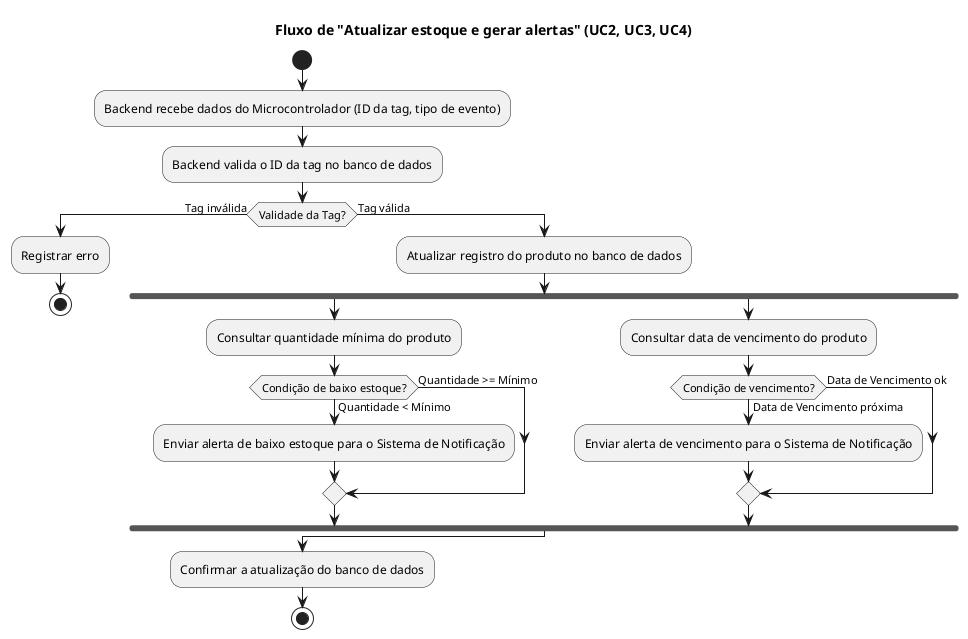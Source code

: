 @startuml
title Fluxo de "Atualizar estoque e gerar alertas" (UC2, UC3, UC4)
start

:Backend recebe dados do Microcontrolador (ID da tag, tipo de evento);
:Backend valida o ID da tag no banco de dados;

if (Validade da Tag?) then (Tag inválida)
    :Registrar erro;
    stop
else (Tag válida)
    :Atualizar registro do produto no banco de dados;
    fork
        :Consultar quantidade mínima do produto;
        if (Condição de baixo estoque?) then (Quantidade < Mínimo)
            :Enviar alerta de baixo estoque para o Sistema de Notificação;
        else (Quantidade >= Mínimo)
        endif
    fork again
        :Consultar data de vencimento do produto;
        if (Condição de vencimento?) then (Data de Vencimento próxima)
            :Enviar alerta de vencimento para o Sistema de Notificação;
        else (Data de Vencimento ok)
        endif
    end fork
endif

:Confirmar a atualização do banco de dados;

stop

@enduml